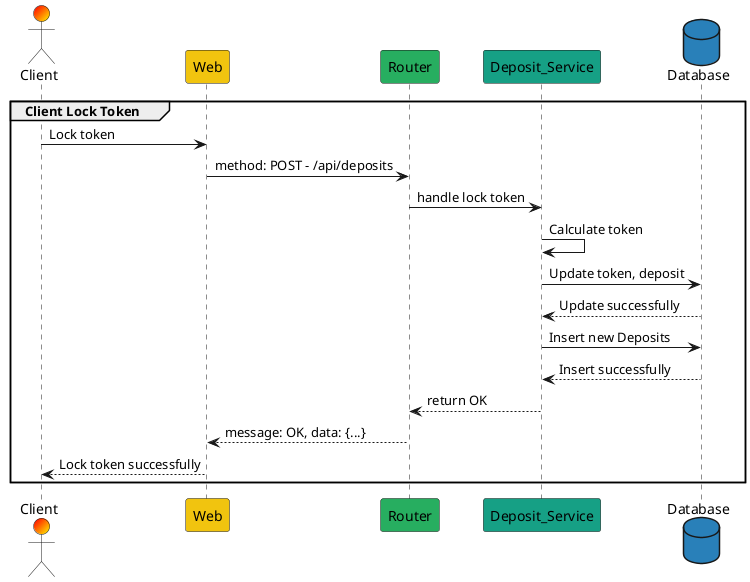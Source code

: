 @startuml

actor        Client          as C  #FF0000/FFFF00
participant  Web             as W  #f1c40f
participant  Router          as R  #27ae60
participant  Deposit_Service as S  #16a085
database     Database        as DB #2980b9

group Client Lock Token
C   ->  W    :  Lock token
W   ->  R    :  method: POST - /api/deposits
R   ->  S    :  handle lock token
S   ->  S    :  Calculate token
S   ->  DB   :  Update token, deposit
DB  --> S    :  Update successfully
S   ->  DB   :  Insert new Deposits
DB  --> S    :  Insert successfully
S   --> R    :  return OK
R   --> W    :  message: OK, data: {...}
W   --> C    :  Lock token successfully
end


@enduml